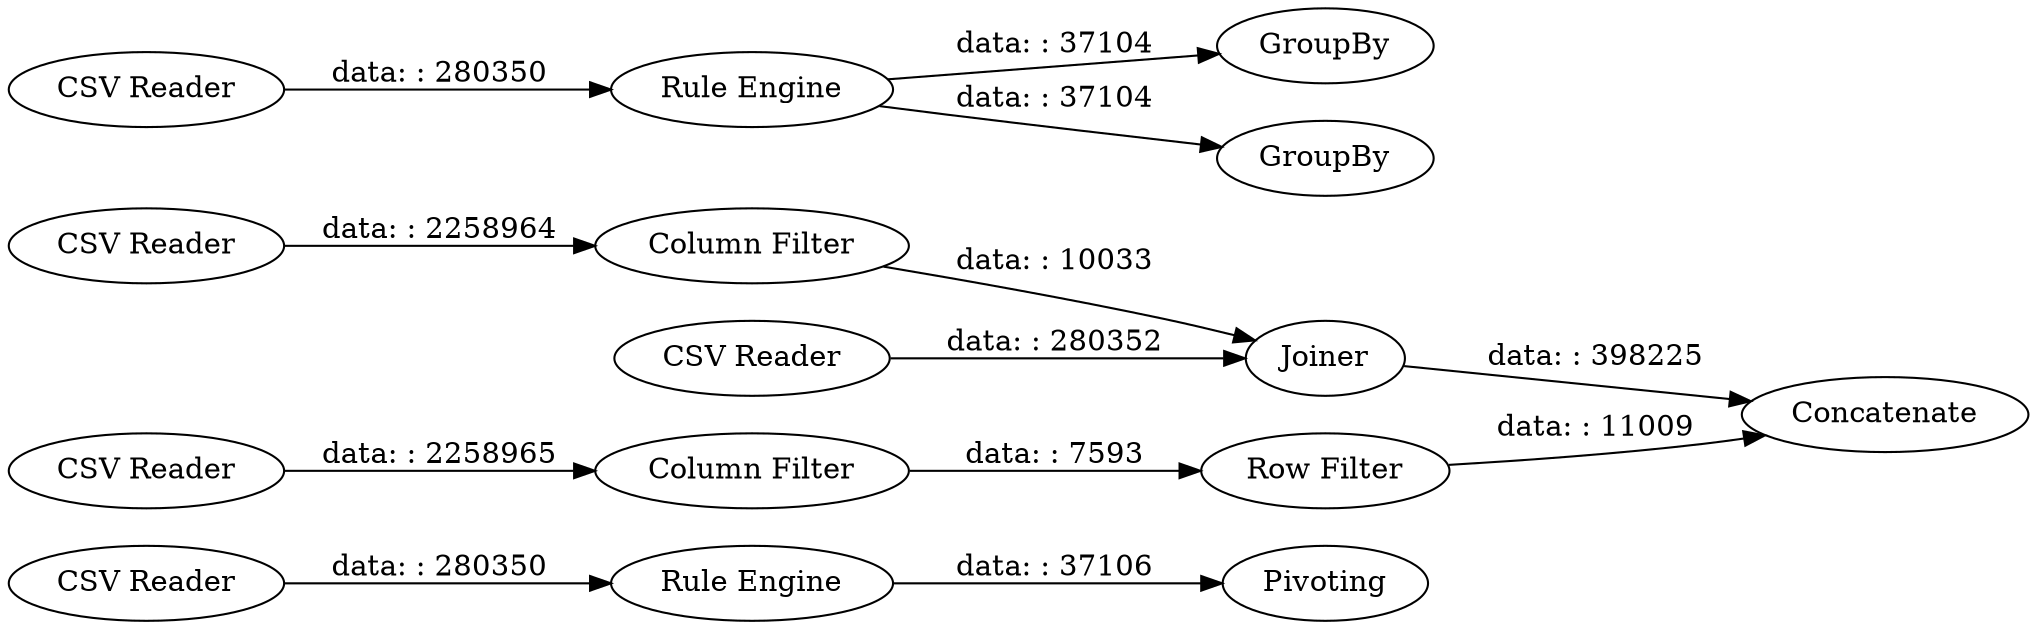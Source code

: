 digraph {
	"-463479651748847661_42" [label="Rule Engine"]
	"-463479651748847661_6" [label=Pivoting]
	"-463479651748847661_43" [label="CSV Reader"]
	"-463479651748847661_45" [label="Column Filter"]
	"-463479651748847661_36" [label="Rule Engine"]
	"-463479651748847661_47" [label="CSV Reader"]
	"-463479651748847661_44" [label="CSV Reader"]
	"-463479651748847661_41" [label="CSV Reader"]
	"-463479651748847661_50" [label=Concatenate]
	"-463479651748847661_38" [label="CSV Reader"]
	"-463479651748847661_37" [label=GroupBy]
	"-463479651748847661_46" [label=Joiner]
	"-463479651748847661_48" [label="Column Filter"]
	"-463479651748847661_40" [label=GroupBy]
	"-463479651748847661_49" [label="Row Filter"]
	"-463479651748847661_44" -> "-463479651748847661_45" [label="data: : 2258964"]
	"-463479651748847661_36" -> "-463479651748847661_37" [label="data: : 37104"]
	"-463479651748847661_36" -> "-463479651748847661_40" [label="data: : 37104"]
	"-463479651748847661_43" -> "-463479651748847661_46" [label="data: : 280352"]
	"-463479651748847661_41" -> "-463479651748847661_42" [label="data: : 280350"]
	"-463479651748847661_45" -> "-463479651748847661_46" [label="data: : 10033"]
	"-463479651748847661_48" -> "-463479651748847661_49" [label="data: : 7593"]
	"-463479651748847661_42" -> "-463479651748847661_6" [label="data: : 37106"]
	"-463479651748847661_49" -> "-463479651748847661_50" [label="data: : 11009"]
	"-463479651748847661_47" -> "-463479651748847661_48" [label="data: : 2258965"]
	"-463479651748847661_46" -> "-463479651748847661_50" [label="data: : 398225"]
	"-463479651748847661_38" -> "-463479651748847661_36" [label="data: : 280350"]
	rankdir=LR
}
